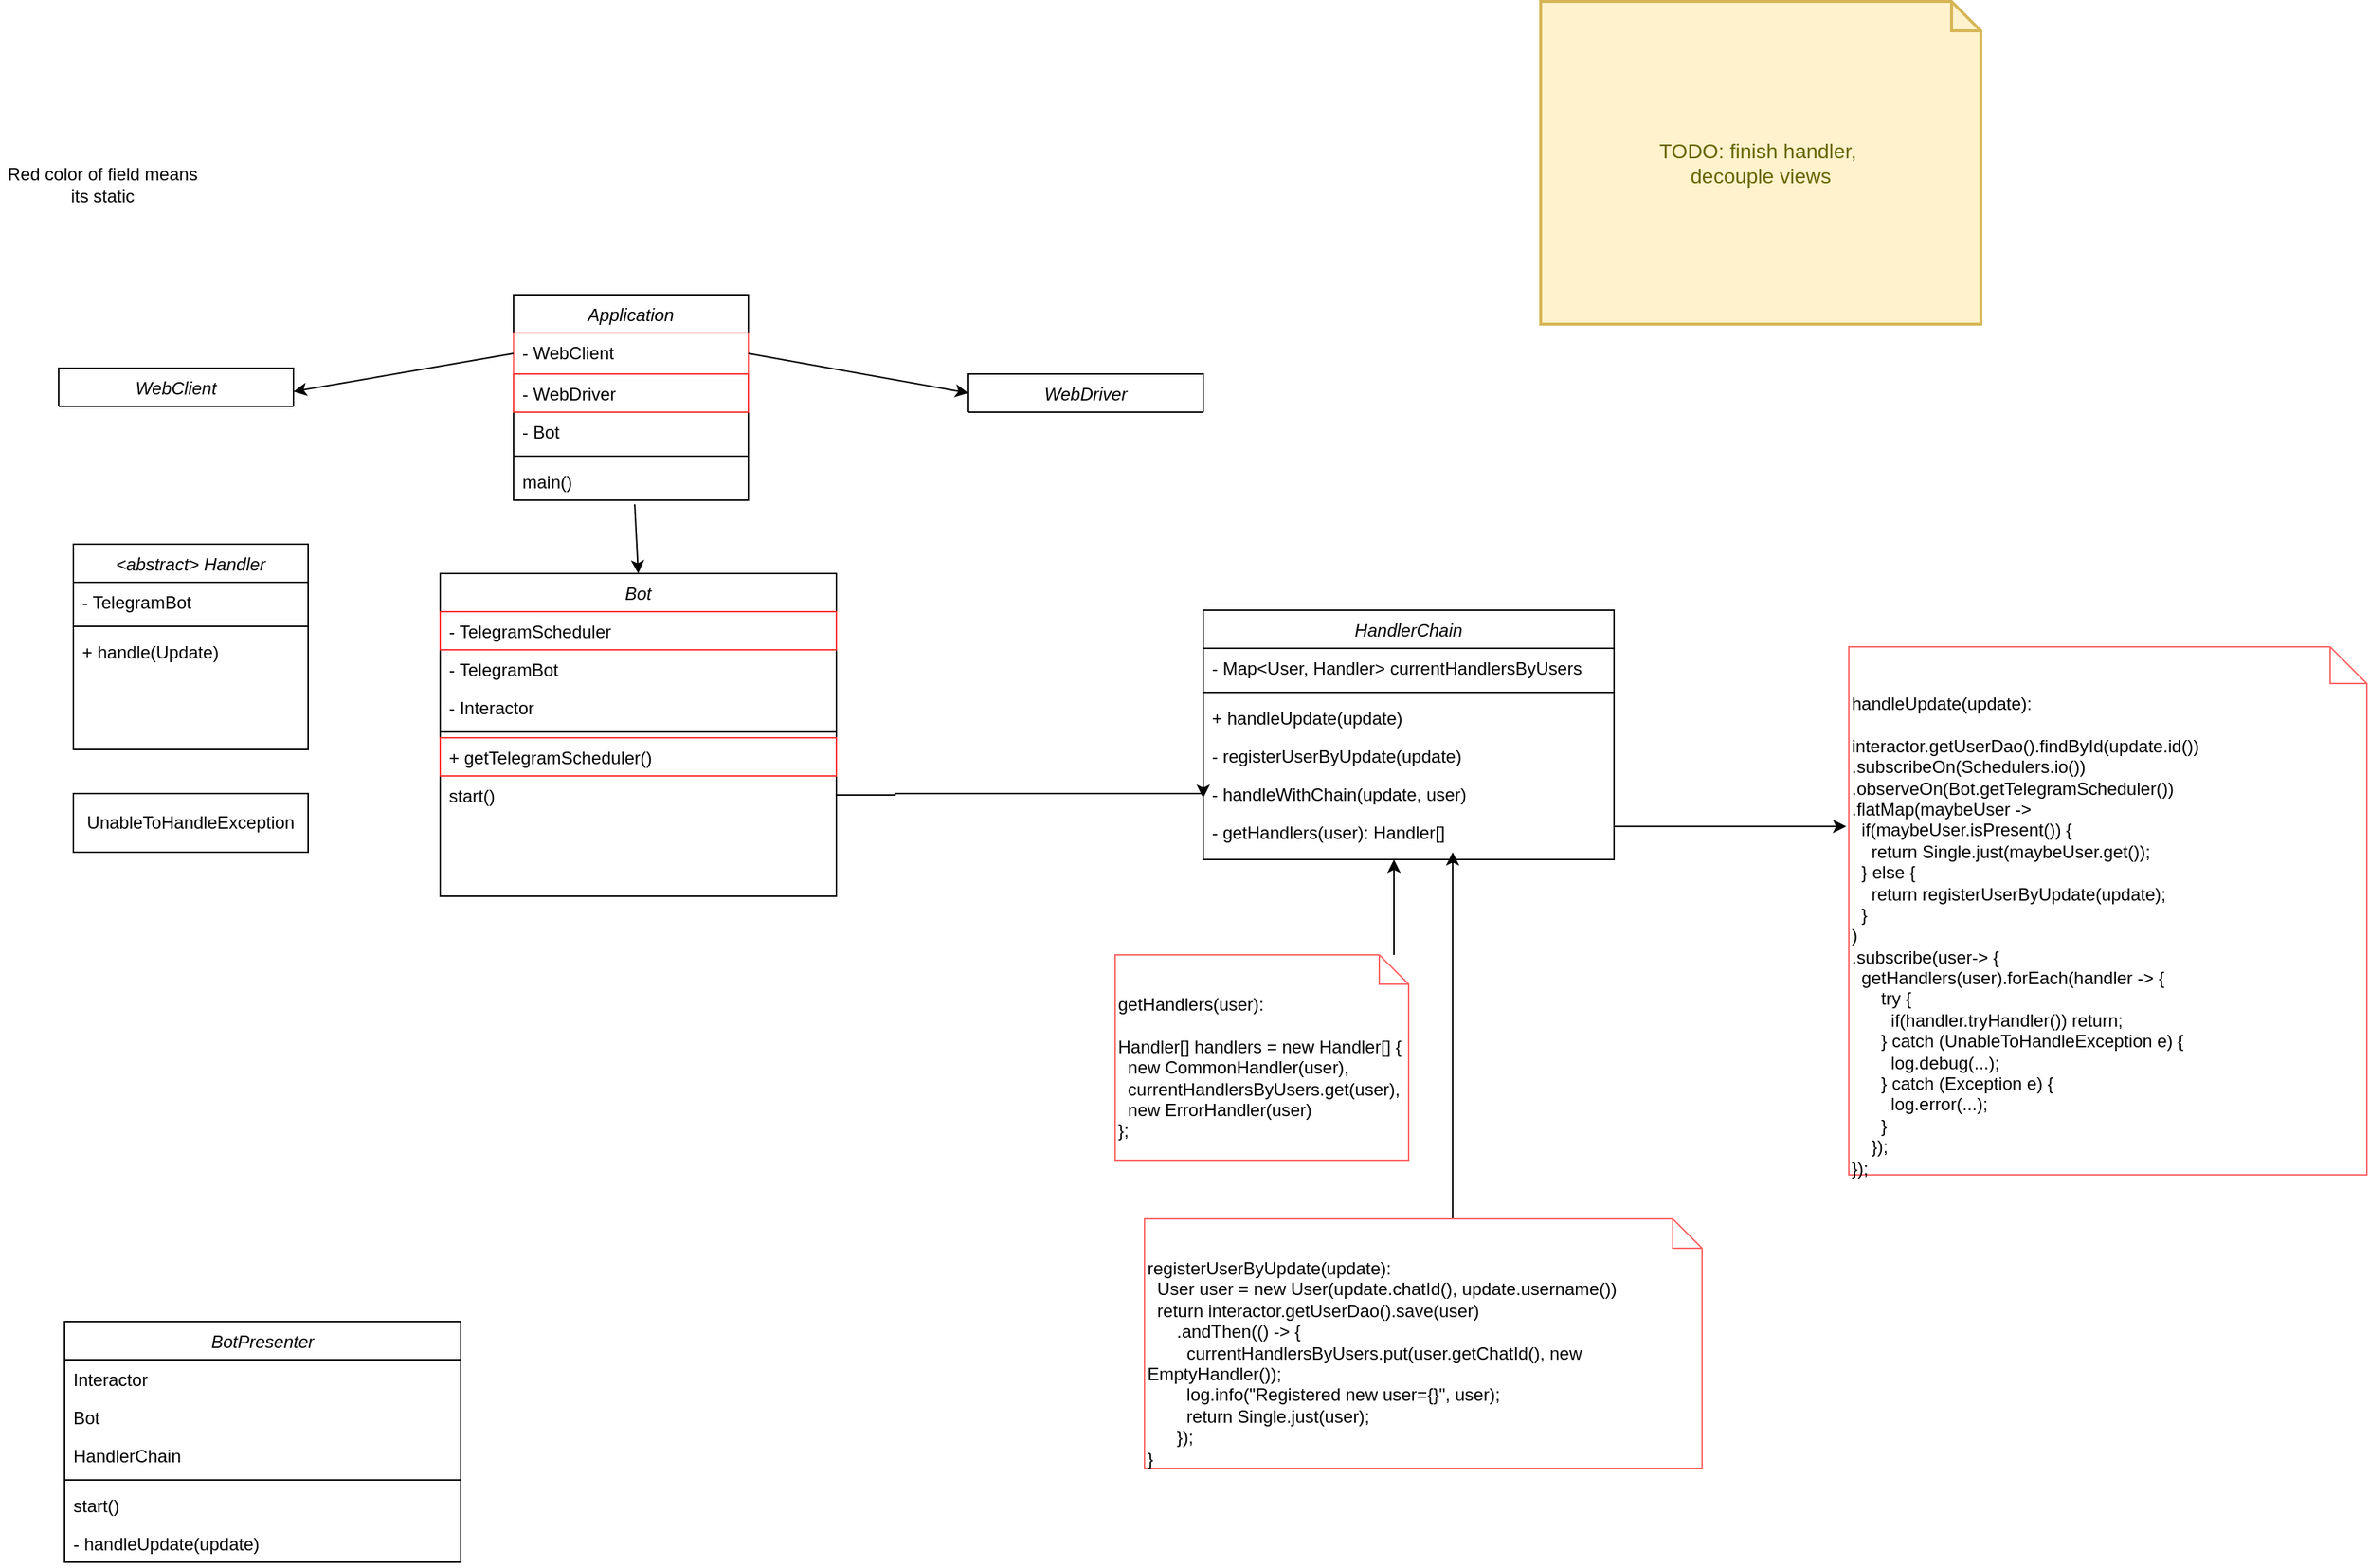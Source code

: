 <mxfile version="14.7.3" type="github"><diagram id="C5RBs43oDa-KdzZeNtuy" name="Page-1"><mxGraphModel dx="1751" dy="1904" grid="1" gridSize="10" guides="1" tooltips="1" connect="1" arrows="1" fold="1" page="1" pageScale="1" pageWidth="827" pageHeight="1169" math="0" shadow="0"><root><mxCell id="WIyWlLk6GJQsqaUBKTNV-0"/><mxCell id="WIyWlLk6GJQsqaUBKTNV-1" parent="WIyWlLk6GJQsqaUBKTNV-0"/><mxCell id="zkfFHV4jXpPFQw0GAbJ--0" value="Application&#10;" style="swimlane;fontStyle=2;align=center;verticalAlign=top;childLayout=stackLayout;horizontal=1;startSize=26;horizontalStack=0;resizeParent=1;resizeLast=0;collapsible=1;marginBottom=0;rounded=0;shadow=0;strokeWidth=1;" parent="WIyWlLk6GJQsqaUBKTNV-1" vertex="1"><mxGeometry x="350" y="100" width="160" height="140" as="geometry"><mxRectangle x="230" y="140" width="160" height="26" as="alternateBounds"/></mxGeometry></mxCell><mxCell id="zkfFHV4jXpPFQw0GAbJ--3" value="- WebClient" style="text;align=left;verticalAlign=top;spacingLeft=4;spacingRight=4;overflow=hidden;rotatable=0;points=[[0,0.5],[1,0.5]];portConstraint=eastwest;rounded=0;shadow=0;html=0;strokeColor=#FF6666;" parent="zkfFHV4jXpPFQw0GAbJ--0" vertex="1"><mxGeometry y="26" width="160" height="28" as="geometry"/></mxCell><mxCell id="ogfB9pvqGkCRZ8XmEDCo-4" value="- WebDriver" style="text;align=left;verticalAlign=top;spacingLeft=4;spacingRight=4;overflow=hidden;rotatable=0;points=[[0,0.5],[1,0.5]];portConstraint=eastwest;strokeColor=#FF3333;" vertex="1" parent="zkfFHV4jXpPFQw0GAbJ--0"><mxGeometry y="54" width="160" height="26" as="geometry"/></mxCell><mxCell id="zkfFHV4jXpPFQw0GAbJ--1" value="- Bot" style="text;align=left;verticalAlign=top;spacingLeft=4;spacingRight=4;overflow=hidden;rotatable=0;points=[[0,0.5],[1,0.5]];portConstraint=eastwest;strokeColor=none;" parent="zkfFHV4jXpPFQw0GAbJ--0" vertex="1"><mxGeometry y="80" width="160" height="26" as="geometry"/></mxCell><mxCell id="zkfFHV4jXpPFQw0GAbJ--4" value="" style="line;html=1;strokeWidth=1;align=left;verticalAlign=middle;spacingTop=-1;spacingLeft=3;spacingRight=3;rotatable=0;labelPosition=right;points=[];portConstraint=eastwest;" parent="zkfFHV4jXpPFQw0GAbJ--0" vertex="1"><mxGeometry y="106" width="160" height="8" as="geometry"/></mxCell><mxCell id="zkfFHV4jXpPFQw0GAbJ--5" value="main()" style="text;align=left;verticalAlign=top;spacingLeft=4;spacingRight=4;overflow=hidden;rotatable=0;points=[[0,0.5],[1,0.5]];portConstraint=eastwest;" parent="zkfFHV4jXpPFQw0GAbJ--0" vertex="1"><mxGeometry y="114" width="160" height="26" as="geometry"/></mxCell><mxCell id="ogfB9pvqGkCRZ8XmEDCo-6" value="" style="endArrow=classic;html=1;exitX=0;exitY=0.5;exitDx=0;exitDy=0;" edge="1" parent="WIyWlLk6GJQsqaUBKTNV-1" source="zkfFHV4jXpPFQw0GAbJ--3"><mxGeometry width="50" height="50" relative="1" as="geometry"><mxPoint x="390" y="370" as="sourcePoint"/><mxPoint x="200" y="166" as="targetPoint"/></mxGeometry></mxCell><mxCell id="ogfB9pvqGkCRZ8XmEDCo-7" value="WebClient" style="swimlane;fontStyle=2;align=center;verticalAlign=top;childLayout=stackLayout;horizontal=1;startSize=26;horizontalStack=0;resizeParent=1;resizeLast=0;collapsible=1;marginBottom=0;rounded=0;shadow=0;strokeWidth=1;" vertex="1" collapsed="1" parent="WIyWlLk6GJQsqaUBKTNV-1"><mxGeometry x="40" y="150" width="160" height="26" as="geometry"><mxRectangle x="40" y="130" width="160" height="28" as="alternateBounds"/></mxGeometry></mxCell><mxCell id="ogfB9pvqGkCRZ8XmEDCo-11" value="" style="line;html=1;strokeWidth=1;align=left;verticalAlign=middle;spacingTop=-1;spacingLeft=3;spacingRight=3;rotatable=0;labelPosition=right;points=[];portConstraint=eastwest;" vertex="1" parent="ogfB9pvqGkCRZ8XmEDCo-7"><mxGeometry y="26" width="160" height="8" as="geometry"/></mxCell><mxCell id="ogfB9pvqGkCRZ8XmEDCo-13" value="WebDriver" style="swimlane;fontStyle=2;align=center;verticalAlign=top;childLayout=stackLayout;horizontal=1;startSize=26;horizontalStack=0;resizeParent=1;resizeLast=0;collapsible=1;marginBottom=0;rounded=0;shadow=0;strokeWidth=1;" vertex="1" collapsed="1" parent="WIyWlLk6GJQsqaUBKTNV-1"><mxGeometry x="660" y="154" width="160" height="26" as="geometry"><mxRectangle x="40" y="130" width="160" height="28" as="alternateBounds"/></mxGeometry></mxCell><mxCell id="ogfB9pvqGkCRZ8XmEDCo-14" value="" style="line;html=1;strokeWidth=1;align=left;verticalAlign=middle;spacingTop=-1;spacingLeft=3;spacingRight=3;rotatable=0;labelPosition=right;points=[];portConstraint=eastwest;" vertex="1" parent="ogfB9pvqGkCRZ8XmEDCo-13"><mxGeometry y="26" width="160" height="8" as="geometry"/></mxCell><mxCell id="ogfB9pvqGkCRZ8XmEDCo-15" value="" style="endArrow=classic;html=1;entryX=0;entryY=0.5;entryDx=0;entryDy=0;exitX=1;exitY=0.5;exitDx=0;exitDy=0;" edge="1" parent="WIyWlLk6GJQsqaUBKTNV-1" source="zkfFHV4jXpPFQw0GAbJ--3" target="ogfB9pvqGkCRZ8XmEDCo-13"><mxGeometry width="50" height="50" relative="1" as="geometry"><mxPoint x="570" y="250" as="sourcePoint"/><mxPoint x="500" y="162.5" as="targetPoint"/></mxGeometry></mxCell><mxCell id="ogfB9pvqGkCRZ8XmEDCo-16" value="" style="endArrow=classic;html=1;exitX=0.516;exitY=1.105;exitDx=0;exitDy=0;exitPerimeter=0;entryX=0.5;entryY=0;entryDx=0;entryDy=0;" edge="1" parent="WIyWlLk6GJQsqaUBKTNV-1" source="zkfFHV4jXpPFQw0GAbJ--5" target="ogfB9pvqGkCRZ8XmEDCo-17"><mxGeometry width="50" height="50" relative="1" as="geometry"><mxPoint x="489" y="290" as="sourcePoint"/><mxPoint x="339" y="290" as="targetPoint"/></mxGeometry></mxCell><mxCell id="ogfB9pvqGkCRZ8XmEDCo-17" value="Bot" style="swimlane;fontStyle=2;align=center;verticalAlign=top;childLayout=stackLayout;horizontal=1;startSize=26;horizontalStack=0;resizeParent=1;resizeLast=0;collapsible=1;marginBottom=0;rounded=0;shadow=0;strokeWidth=1;" vertex="1" parent="WIyWlLk6GJQsqaUBKTNV-1"><mxGeometry x="300" y="290" width="270" height="220" as="geometry"><mxRectangle x="230" y="140" width="160" height="26" as="alternateBounds"/></mxGeometry></mxCell><mxCell id="ogfB9pvqGkCRZ8XmEDCo-18" value="- TelegramScheduler" style="text;align=left;verticalAlign=top;spacingLeft=4;spacingRight=4;overflow=hidden;rotatable=0;points=[[0,0.5],[1,0.5]];portConstraint=eastwest;strokeColor=#FF3333;" vertex="1" parent="ogfB9pvqGkCRZ8XmEDCo-17"><mxGeometry y="26" width="270" height="26" as="geometry"/></mxCell><mxCell id="ogfB9pvqGkCRZ8XmEDCo-119" value="- TelegramBot" style="text;align=left;verticalAlign=top;spacingLeft=4;spacingRight=4;overflow=hidden;rotatable=0;points=[[0,0.5],[1,0.5]];portConstraint=eastwest;" vertex="1" parent="ogfB9pvqGkCRZ8XmEDCo-17"><mxGeometry y="52" width="270" height="26" as="geometry"/></mxCell><mxCell id="ogfB9pvqGkCRZ8XmEDCo-120" value="- Interactor" style="text;align=left;verticalAlign=top;spacingLeft=4;spacingRight=4;overflow=hidden;rotatable=0;points=[[0,0.5],[1,0.5]];portConstraint=eastwest;" vertex="1" parent="ogfB9pvqGkCRZ8XmEDCo-17"><mxGeometry y="78" width="270" height="26" as="geometry"/></mxCell><mxCell id="ogfB9pvqGkCRZ8XmEDCo-21" value="" style="line;html=1;strokeWidth=1;align=left;verticalAlign=middle;spacingTop=-1;spacingLeft=3;spacingRight=3;rotatable=0;labelPosition=right;points=[];portConstraint=eastwest;" vertex="1" parent="ogfB9pvqGkCRZ8XmEDCo-17"><mxGeometry y="104" width="270" height="8" as="geometry"/></mxCell><mxCell id="ogfB9pvqGkCRZ8XmEDCo-115" value="+ getTelegramScheduler()" style="text;align=left;verticalAlign=top;spacingLeft=4;spacingRight=4;overflow=hidden;rotatable=0;points=[[0,0.5],[1,0.5]];portConstraint=eastwest;strokeColor=#FF3333;" vertex="1" parent="ogfB9pvqGkCRZ8XmEDCo-17"><mxGeometry y="112" width="270" height="26" as="geometry"/></mxCell><mxCell id="ogfB9pvqGkCRZ8XmEDCo-22" value="start()" style="text;align=left;verticalAlign=top;spacingLeft=4;spacingRight=4;overflow=hidden;rotatable=0;points=[[0,0.5],[1,0.5]];portConstraint=eastwest;" vertex="1" parent="ogfB9pvqGkCRZ8XmEDCo-17"><mxGeometry y="138" width="270" height="26" as="geometry"/></mxCell><mxCell id="ogfB9pvqGkCRZ8XmEDCo-36" value="&lt;abstract&gt; Handler" style="swimlane;fontStyle=2;align=center;verticalAlign=top;childLayout=stackLayout;horizontal=1;startSize=26;horizontalStack=0;resizeParent=1;resizeLast=0;collapsible=1;marginBottom=0;rounded=0;shadow=0;strokeWidth=1;" vertex="1" parent="WIyWlLk6GJQsqaUBKTNV-1"><mxGeometry x="50" y="270" width="160" height="140" as="geometry"><mxRectangle x="230" y="140" width="160" height="26" as="alternateBounds"/></mxGeometry></mxCell><mxCell id="ogfB9pvqGkCRZ8XmEDCo-37" value="- TelegramBot" style="text;align=left;verticalAlign=top;spacingLeft=4;spacingRight=4;overflow=hidden;rotatable=0;points=[[0,0.5],[1,0.5]];portConstraint=eastwest;" vertex="1" parent="ogfB9pvqGkCRZ8XmEDCo-36"><mxGeometry y="26" width="160" height="26" as="geometry"/></mxCell><mxCell id="ogfB9pvqGkCRZ8XmEDCo-40" value="" style="line;html=1;strokeWidth=1;align=left;verticalAlign=middle;spacingTop=-1;spacingLeft=3;spacingRight=3;rotatable=0;labelPosition=right;points=[];portConstraint=eastwest;" vertex="1" parent="ogfB9pvqGkCRZ8XmEDCo-36"><mxGeometry y="52" width="160" height="8" as="geometry"/></mxCell><mxCell id="ogfB9pvqGkCRZ8XmEDCo-41" value="+ handle(Update)" style="text;align=left;verticalAlign=top;spacingLeft=4;spacingRight=4;overflow=hidden;rotatable=0;points=[[0,0.5],[1,0.5]];portConstraint=eastwest;" vertex="1" parent="ogfB9pvqGkCRZ8XmEDCo-36"><mxGeometry y="60" width="160" height="26" as="geometry"/></mxCell><mxCell id="ogfB9pvqGkCRZ8XmEDCo-88" value="Red color of field means its static" style="text;html=1;strokeColor=none;fillColor=none;align=center;verticalAlign=middle;whiteSpace=wrap;rounded=0;" vertex="1" parent="WIyWlLk6GJQsqaUBKTNV-1"><mxGeometry y="10" width="140" height="30" as="geometry"/></mxCell><mxCell id="ogfB9pvqGkCRZ8XmEDCo-91" style="edgeStyle=orthogonalEdgeStyle;rounded=0;orthogonalLoop=1;jettySize=auto;html=1;exitX=1;exitY=0.5;exitDx=0;exitDy=0;entryX=-0.005;entryY=0.34;entryDx=0;entryDy=0;entryPerimeter=0;" edge="1" parent="WIyWlLk6GJQsqaUBKTNV-1" source="ogfB9pvqGkCRZ8XmEDCo-97" target="ogfB9pvqGkCRZ8XmEDCo-93"><mxGeometry relative="1" as="geometry"><mxPoint x="640" y="672" as="sourcePoint"/><mxPoint x="660" y="475.5" as="targetPoint"/><Array as="points"><mxPoint x="1100" y="462"/></Array></mxGeometry></mxCell><mxCell id="ogfB9pvqGkCRZ8XmEDCo-93" value="&lt;div style=&quot;text-align: justify&quot;&gt;&lt;span&gt;handleUpdate(update):&lt;/span&gt;&lt;/div&gt;&lt;div style=&quot;text-align: justify&quot;&gt;&lt;br&gt;&lt;/div&gt;&lt;div style=&quot;text-align: justify&quot;&gt;&lt;span&gt;interactor.getUserDao().findById(update.id())&lt;/span&gt;&lt;/div&gt;&lt;div style=&quot;text-align: justify&quot;&gt;&lt;span&gt;.subscribeOn(Schedulers.io())&lt;/span&gt;&lt;/div&gt;&lt;div style=&quot;text-align: justify&quot;&gt;&lt;span&gt;.observeOn(Bot.getTelegramScheduler())&lt;/span&gt;&lt;/div&gt;&lt;div style=&quot;text-align: justify&quot;&gt;.flatMap(maybeUser -&amp;gt;&amp;nbsp;&lt;/div&gt;&lt;div style=&quot;text-align: justify&quot;&gt;&amp;nbsp; if(maybeUser.isPresent()) {&lt;/div&gt;&lt;div style=&quot;text-align: justify&quot;&gt;&amp;nbsp; &amp;nbsp; return Single.just(maybeUser.get());&lt;/div&gt;&lt;div style=&quot;text-align: justify&quot;&gt;&amp;nbsp; } else {&lt;/div&gt;&lt;div style=&quot;text-align: justify&quot;&gt;&amp;nbsp; &amp;nbsp; return registerUserByUpdate(update);&lt;/div&gt;&lt;div style=&quot;text-align: justify&quot;&gt;&amp;nbsp; }&lt;/div&gt;&lt;div style=&quot;text-align: justify&quot;&gt;)&lt;/div&gt;&lt;div style=&quot;text-align: justify&quot;&gt;&lt;span&gt;.subscribe(user-&amp;gt; {&lt;/span&gt;&lt;/div&gt;&lt;div style=&quot;text-align: justify&quot;&gt;&lt;span&gt;&amp;nbsp; getHandlers(user).forEach(handler -&amp;gt; {&lt;/span&gt;&lt;/div&gt;&lt;div style=&quot;text-align: justify&quot;&gt;&amp;nbsp; &amp;nbsp; &amp;nbsp; try {&lt;/div&gt;&lt;div style=&quot;text-align: justify&quot;&gt;&amp;nbsp; &amp;nbsp; &amp;nbsp; &amp;nbsp; if(handler.tryHandler()) return;&lt;/div&gt;&lt;div style=&quot;text-align: justify&quot;&gt;&amp;nbsp; &amp;nbsp; &amp;nbsp; } catch (UnableToHandleException e) {&lt;/div&gt;&lt;div style=&quot;text-align: justify&quot;&gt;&amp;nbsp; &amp;nbsp; &amp;nbsp; &amp;nbsp; log.debug(...);&lt;/div&gt;&lt;div style=&quot;text-align: justify&quot;&gt;&amp;nbsp; &amp;nbsp; &amp;nbsp; } catch (Exception e) {&lt;/div&gt;&lt;div style=&quot;text-align: justify&quot;&gt;&amp;nbsp; &amp;nbsp; &amp;nbsp; &amp;nbsp; log.error(...);&lt;/div&gt;&lt;div style=&quot;text-align: justify&quot;&gt;&amp;nbsp; &amp;nbsp; &amp;nbsp; }&lt;/div&gt;&lt;div style=&quot;text-align: justify&quot;&gt;&lt;span&gt;&amp;nbsp; &amp;nbsp; });&lt;/span&gt;&lt;/div&gt;&lt;div style=&quot;text-align: justify&quot;&gt;&lt;span&gt;});&lt;/span&gt;&lt;/div&gt;" style="shape=note2;boundedLbl=1;whiteSpace=wrap;html=1;size=25;verticalAlign=top;align=left;strokeColor=#FF6666;fillColor=#FFFFFF;" vertex="1" parent="WIyWlLk6GJQsqaUBKTNV-1"><mxGeometry x="1260" y="340" width="353" height="360" as="geometry"/></mxCell><mxCell id="ogfB9pvqGkCRZ8XmEDCo-94" value="HandlerChain" style="swimlane;fontStyle=2;align=center;verticalAlign=top;childLayout=stackLayout;horizontal=1;startSize=26;horizontalStack=0;resizeParent=1;resizeLast=0;collapsible=1;marginBottom=0;rounded=0;shadow=0;strokeWidth=1;" vertex="1" parent="WIyWlLk6GJQsqaUBKTNV-1"><mxGeometry x="820" y="315" width="280" height="170" as="geometry"><mxRectangle x="230" y="140" width="160" height="26" as="alternateBounds"/></mxGeometry></mxCell><mxCell id="ogfB9pvqGkCRZ8XmEDCo-103" value="- Map&lt;User, Handler&gt; currentHandlersByUsers" style="text;align=left;verticalAlign=top;spacingLeft=4;spacingRight=4;overflow=hidden;rotatable=0;points=[[0,0.5],[1,0.5]];portConstraint=eastwest;" vertex="1" parent="ogfB9pvqGkCRZ8XmEDCo-94"><mxGeometry y="26" width="280" height="26" as="geometry"/></mxCell><mxCell id="ogfB9pvqGkCRZ8XmEDCo-96" value="" style="line;html=1;strokeWidth=1;align=left;verticalAlign=middle;spacingTop=-1;spacingLeft=3;spacingRight=3;rotatable=0;labelPosition=right;points=[];portConstraint=eastwest;" vertex="1" parent="ogfB9pvqGkCRZ8XmEDCo-94"><mxGeometry y="52" width="280" height="8" as="geometry"/></mxCell><mxCell id="ogfB9pvqGkCRZ8XmEDCo-97" value="+ handleUpdate(update)" style="text;align=left;verticalAlign=top;spacingLeft=4;spacingRight=4;overflow=hidden;rotatable=0;points=[[0,0.5],[1,0.5]];portConstraint=eastwest;" vertex="1" parent="ogfB9pvqGkCRZ8XmEDCo-94"><mxGeometry y="60" width="280" height="26" as="geometry"/></mxCell><mxCell id="ogfB9pvqGkCRZ8XmEDCo-126" value="- registerUserByUpdate(update)" style="text;align=left;verticalAlign=top;spacingLeft=4;spacingRight=4;overflow=hidden;rotatable=0;points=[[0,0.5],[1,0.5]];portConstraint=eastwest;" vertex="1" parent="ogfB9pvqGkCRZ8XmEDCo-94"><mxGeometry y="86" width="280" height="26" as="geometry"/></mxCell><mxCell id="ogfB9pvqGkCRZ8XmEDCo-122" value="- handleWithChain(update, user)" style="text;align=left;verticalAlign=top;spacingLeft=4;spacingRight=4;overflow=hidden;rotatable=0;points=[[0,0.5],[1,0.5]];portConstraint=eastwest;" vertex="1" parent="ogfB9pvqGkCRZ8XmEDCo-94"><mxGeometry y="112" width="280" height="26" as="geometry"/></mxCell><mxCell id="ogfB9pvqGkCRZ8XmEDCo-125" value="- getHandlers(user): Handler[]" style="text;align=left;verticalAlign=top;spacingLeft=4;spacingRight=4;overflow=hidden;rotatable=0;points=[[0,0.5],[1,0.5]];portConstraint=eastwest;" vertex="1" parent="ogfB9pvqGkCRZ8XmEDCo-94"><mxGeometry y="138" width="280" height="26" as="geometry"/></mxCell><mxCell id="ogfB9pvqGkCRZ8XmEDCo-104" value="BotPresenter" style="swimlane;fontStyle=2;align=center;verticalAlign=top;childLayout=stackLayout;horizontal=1;startSize=26;horizontalStack=0;resizeParent=1;resizeLast=0;collapsible=1;marginBottom=0;rounded=0;shadow=0;strokeWidth=1;" vertex="1" parent="WIyWlLk6GJQsqaUBKTNV-1"><mxGeometry x="44" y="800" width="270" height="164" as="geometry"><mxRectangle x="230" y="140" width="160" height="26" as="alternateBounds"/></mxGeometry></mxCell><mxCell id="ogfB9pvqGkCRZ8XmEDCo-106" value="Interactor" style="text;align=left;verticalAlign=top;spacingLeft=4;spacingRight=4;overflow=hidden;rotatable=0;points=[[0,0.5],[1,0.5]];portConstraint=eastwest;" vertex="1" parent="ogfB9pvqGkCRZ8XmEDCo-104"><mxGeometry y="26" width="270" height="26" as="geometry"/></mxCell><mxCell id="ogfB9pvqGkCRZ8XmEDCo-114" value="Bot" style="text;align=left;verticalAlign=top;spacingLeft=4;spacingRight=4;overflow=hidden;rotatable=0;points=[[0,0.5],[1,0.5]];portConstraint=eastwest;" vertex="1" parent="ogfB9pvqGkCRZ8XmEDCo-104"><mxGeometry y="52" width="270" height="26" as="geometry"/></mxCell><mxCell id="ogfB9pvqGkCRZ8XmEDCo-113" value="HandlerChain" style="text;align=left;verticalAlign=top;spacingLeft=4;spacingRight=4;overflow=hidden;rotatable=0;points=[[0,0.5],[1,0.5]];portConstraint=eastwest;" vertex="1" parent="ogfB9pvqGkCRZ8XmEDCo-104"><mxGeometry y="78" width="270" height="26" as="geometry"/></mxCell><mxCell id="ogfB9pvqGkCRZ8XmEDCo-108" value="" style="line;html=1;strokeWidth=1;align=left;verticalAlign=middle;spacingTop=-1;spacingLeft=3;spacingRight=3;rotatable=0;labelPosition=right;points=[];portConstraint=eastwest;" vertex="1" parent="ogfB9pvqGkCRZ8XmEDCo-104"><mxGeometry y="104" width="270" height="8" as="geometry"/></mxCell><mxCell id="ogfB9pvqGkCRZ8XmEDCo-109" value="start()" style="text;align=left;verticalAlign=top;spacingLeft=4;spacingRight=4;overflow=hidden;rotatable=0;points=[[0,0.5],[1,0.5]];portConstraint=eastwest;" vertex="1" parent="ogfB9pvqGkCRZ8XmEDCo-104"><mxGeometry y="112" width="270" height="26" as="geometry"/></mxCell><mxCell id="ogfB9pvqGkCRZ8XmEDCo-110" value="- handleUpdate(update)" style="text;align=left;verticalAlign=top;spacingLeft=4;spacingRight=4;overflow=hidden;rotatable=0;points=[[0,0.5],[1,0.5]];portConstraint=eastwest;" vertex="1" parent="ogfB9pvqGkCRZ8XmEDCo-104"><mxGeometry y="138" width="270" height="26" as="geometry"/></mxCell><mxCell id="ogfB9pvqGkCRZ8XmEDCo-111" value="TODO: finish handler,&amp;nbsp;&lt;br&gt;decouple views" style="shape=note;strokeWidth=2;fontSize=14;size=20;whiteSpace=wrap;html=1;fillColor=#fff2cc;strokeColor=#d6b656;fontColor=#666600;" vertex="1" parent="WIyWlLk6GJQsqaUBKTNV-1"><mxGeometry x="1050" y="-100" width="300" height="220" as="geometry"/></mxCell><mxCell id="ogfB9pvqGkCRZ8XmEDCo-121" style="edgeStyle=orthogonalEdgeStyle;rounded=0;orthogonalLoop=1;jettySize=auto;html=1;exitX=1;exitY=0.5;exitDx=0;exitDy=0;strokeColor=#000000;" edge="1" parent="WIyWlLk6GJQsqaUBKTNV-1" source="ogfB9pvqGkCRZ8XmEDCo-22"><mxGeometry relative="1" as="geometry"><mxPoint x="820" y="443" as="targetPoint"/><Array as="points"><mxPoint x="610" y="441"/><mxPoint x="610" y="440"/><mxPoint x="820" y="440"/></Array></mxGeometry></mxCell><mxCell id="ogfB9pvqGkCRZ8XmEDCo-123" value="UnableToHandleException" style="rounded=0;whiteSpace=wrap;html=1;strokeColor=#000000;fillColor=#FFFFFF;" vertex="1" parent="WIyWlLk6GJQsqaUBKTNV-1"><mxGeometry x="50" y="440" width="160" height="40" as="geometry"/></mxCell><mxCell id="ogfB9pvqGkCRZ8XmEDCo-128" style="edgeStyle=orthogonalEdgeStyle;rounded=0;orthogonalLoop=1;jettySize=auto;html=1;strokeColor=#000000;exitX=0;exitY=0;exitDx=190;exitDy=0;exitPerimeter=0;" edge="1" parent="WIyWlLk6GJQsqaUBKTNV-1" source="ogfB9pvqGkCRZ8XmEDCo-124"><mxGeometry relative="1" as="geometry"><mxPoint x="950" y="485" as="targetPoint"/></mxGeometry></mxCell><mxCell id="ogfB9pvqGkCRZ8XmEDCo-124" value="&lt;div style=&quot;text-align: justify&quot;&gt;getHandlers(user):&lt;/div&gt;&lt;div style=&quot;text-align: justify&quot;&gt;&lt;br&gt;&lt;/div&gt;&lt;div style=&quot;text-align: justify&quot;&gt;Handler[] handlers = new Handler[] {&lt;/div&gt;&lt;div style=&quot;text-align: justify&quot;&gt;&lt;span&gt;&amp;nbsp; new CommonHandler(user),&lt;/span&gt;&lt;/div&gt;&lt;div style=&quot;text-align: justify&quot;&gt;&lt;span&gt;&amp;nbsp; currentHandlersByUsers.get(user),&lt;/span&gt;&lt;/div&gt;&lt;div style=&quot;text-align: justify&quot;&gt;&lt;span&gt;&amp;nbsp; new ErrorHandler(user)&lt;/span&gt;&lt;/div&gt;&lt;div style=&quot;text-align: justify&quot;&gt;&lt;span&gt;};&lt;/span&gt;&lt;br&gt;&lt;/div&gt;" style="shape=note2;boundedLbl=1;whiteSpace=wrap;html=1;size=20;verticalAlign=top;align=left;strokeColor=#FF6666;fillColor=#FFFFFF;" vertex="1" parent="WIyWlLk6GJQsqaUBKTNV-1"><mxGeometry x="760" y="550" width="200" height="140" as="geometry"/></mxCell><mxCell id="ogfB9pvqGkCRZ8XmEDCo-129" style="edgeStyle=orthogonalEdgeStyle;rounded=0;orthogonalLoop=1;jettySize=auto;html=1;strokeColor=#000000;" edge="1" parent="WIyWlLk6GJQsqaUBKTNV-1" source="ogfB9pvqGkCRZ8XmEDCo-127"><mxGeometry relative="1" as="geometry"><mxPoint x="990" y="480" as="targetPoint"/><Array as="points"><mxPoint x="990" y="490"/></Array></mxGeometry></mxCell><mxCell id="ogfB9pvqGkCRZ8XmEDCo-127" value="&lt;span style=&quot;text-align: justify&quot;&gt;registerUserByUpdate&lt;/span&gt;&lt;span style=&quot;text-align: justify&quot;&gt;(update):&lt;br&gt;&lt;/span&gt;&lt;span style=&quot;text-align: justify&quot;&gt;&amp;nbsp; User user = new User(update.chatId(), update.username())&lt;br&gt;&lt;/span&gt;&lt;div style=&quot;text-align: justify&quot;&gt;&lt;/div&gt;&lt;span style=&quot;text-align: justify&quot;&gt;&amp;nbsp; return interactor.getUserDao().save(user)&lt;br&gt;&amp;nbsp; &amp;nbsp; &amp;nbsp; .andThen(() -&amp;gt; {&lt;br&gt;&amp;nbsp;&lt;/span&gt;&lt;span style=&quot;text-align: justify&quot;&gt;&amp;nbsp; &amp;nbsp; &amp;nbsp; &amp;nbsp;&lt;/span&gt;&lt;span&gt;currentHandlersByUsers&lt;/span&gt;&lt;span style=&quot;text-align: justify&quot;&gt;.put(user.getChatId(), new EmptyHandler());&lt;/span&gt;&lt;div style=&quot;text-align: justify&quot;&gt;&amp;nbsp; &amp;nbsp; &amp;nbsp; &amp;nbsp; log.info(&quot;Registered new user={}&quot;, user);&lt;/div&gt;&lt;div style=&quot;text-align: justify&quot;&gt;&amp;nbsp; &amp;nbsp; &amp;nbsp; &amp;nbsp; return Single.just(user);&lt;/div&gt;&lt;span style=&quot;text-align: justify&quot;&gt;&amp;nbsp; &amp;nbsp; &amp;nbsp; });&lt;br&gt;&lt;/span&gt;&lt;div style=&quot;text-align: justify&quot;&gt;&lt;div&gt;}&lt;/div&gt;&lt;/div&gt;" style="shape=note2;boundedLbl=1;whiteSpace=wrap;html=1;size=20;verticalAlign=top;align=left;strokeColor=#FF6666;fillColor=#FFFFFF;" vertex="1" parent="WIyWlLk6GJQsqaUBKTNV-1"><mxGeometry x="780" y="730" width="380" height="170" as="geometry"/></mxCell></root></mxGraphModel></diagram></mxfile>